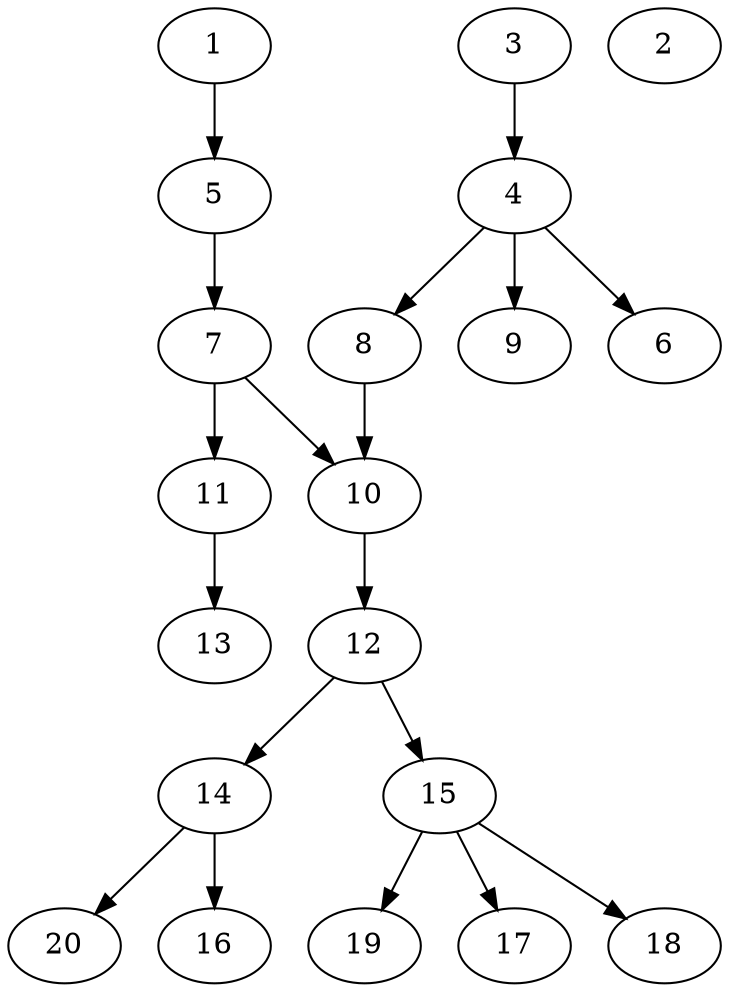 // DAG automatically generated by daggen at Wed Jul 24 22:10:09 2019
// ./daggen --dot -n 20 --ccr 0.5 --fat 0.5 --regular 0.5 --density 0.5 --mindata 5242880 --maxdata 52428800 
digraph G {
  1 [size="84523008", alpha="0.04", expect_size="42261504"] 
  1 -> 5 [size ="42261504"]
  2 [size="47441920", alpha="0.00", expect_size="23720960"] 
  3 [size="17926144", alpha="0.05", expect_size="8963072"] 
  3 -> 4 [size ="8963072"]
  4 [size="17799168", alpha="0.13", expect_size="8899584"] 
  4 -> 6 [size ="8899584"]
  4 -> 8 [size ="8899584"]
  4 -> 9 [size ="8899584"]
  5 [size="20723712", alpha="0.17", expect_size="10361856"] 
  5 -> 7 [size ="10361856"]
  6 [size="27103232", alpha="0.12", expect_size="13551616"] 
  7 [size="69435392", alpha="0.17", expect_size="34717696"] 
  7 -> 10 [size ="34717696"]
  7 -> 11 [size ="34717696"]
  8 [size="25759744", alpha="0.12", expect_size="12879872"] 
  8 -> 10 [size ="12879872"]
  9 [size="53784576", alpha="0.06", expect_size="26892288"] 
  10 [size="71817216", alpha="0.09", expect_size="35908608"] 
  10 -> 12 [size ="35908608"]
  11 [size="59994112", alpha="0.07", expect_size="29997056"] 
  11 -> 13 [size ="29997056"]
  12 [size="78555136", alpha="0.16", expect_size="39277568"] 
  12 -> 14 [size ="39277568"]
  12 -> 15 [size ="39277568"]
  13 [size="78794752", alpha="0.11", expect_size="39397376"] 
  14 [size="103479296", alpha="0.19", expect_size="51739648"] 
  14 -> 16 [size ="51739648"]
  14 -> 20 [size ="51739648"]
  15 [size="70737920", alpha="0.11", expect_size="35368960"] 
  15 -> 17 [size ="35368960"]
  15 -> 18 [size ="35368960"]
  15 -> 19 [size ="35368960"]
  16 [size="58656768", alpha="0.14", expect_size="29328384"] 
  17 [size="22325248", alpha="0.19", expect_size="11162624"] 
  18 [size="104777728", alpha="0.06", expect_size="52388864"] 
  19 [size="66201600", alpha="0.15", expect_size="33100800"] 
  20 [size="95784960", alpha="0.07", expect_size="47892480"] 
}
